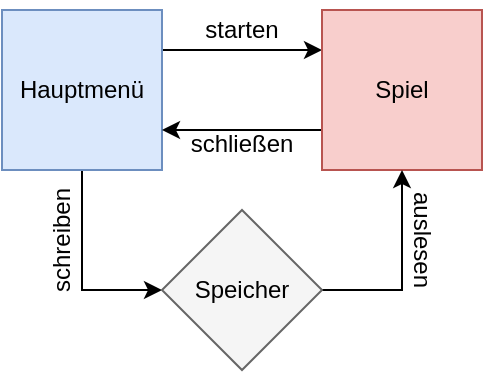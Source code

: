 <mxfile version="20.6.2" type="github">
  <diagram id="gJQmC2m-UQPg0cxTNWhT" name="Seite-1">
    <mxGraphModel dx="962" dy="531" grid="0" gridSize="10" guides="1" tooltips="1" connect="1" arrows="1" fold="1" page="1" pageScale="1" pageWidth="827" pageHeight="1169" math="0" shadow="0">
      <root>
        <mxCell id="0" />
        <mxCell id="1" parent="0" />
        <mxCell id="jdjC4HxTsvZZCqRnrzq8-2" value="" style="rounded=0;whiteSpace=wrap;html=1;" parent="1" vertex="1">
          <mxGeometry x="140" y="160" width="80" height="80" as="geometry" />
        </mxCell>
        <mxCell id="sMrjut72VxcTqAaC-SZ0-1" style="edgeStyle=orthogonalEdgeStyle;rounded=0;orthogonalLoop=1;jettySize=auto;html=1;entryX=0;entryY=0.25;entryDx=0;entryDy=0;exitX=1;exitY=0.25;exitDx=0;exitDy=0;" edge="1" parent="1" source="jdjC4HxTsvZZCqRnrzq8-5" target="jdjC4HxTsvZZCqRnrzq8-18">
          <mxGeometry relative="1" as="geometry">
            <mxPoint x="300" y="200" as="targetPoint" />
          </mxGeometry>
        </mxCell>
        <mxCell id="sMrjut72VxcTqAaC-SZ0-3" style="edgeStyle=orthogonalEdgeStyle;rounded=0;orthogonalLoop=1;jettySize=auto;html=1;entryX=0;entryY=0.5;entryDx=0;entryDy=0;" edge="1" parent="1" source="jdjC4HxTsvZZCqRnrzq8-5" target="jdjC4HxTsvZZCqRnrzq8-20">
          <mxGeometry relative="1" as="geometry">
            <mxPoint x="200" y="300" as="targetPoint" />
          </mxGeometry>
        </mxCell>
        <mxCell id="jdjC4HxTsvZZCqRnrzq8-5" value="Hauptmenü" style="text;html=1;strokeColor=#6c8ebf;fillColor=#dae8fc;align=center;verticalAlign=middle;whiteSpace=wrap;rounded=0;" parent="1" vertex="1">
          <mxGeometry x="140" y="160" width="80" height="80" as="geometry" />
        </mxCell>
        <mxCell id="sMrjut72VxcTqAaC-SZ0-2" style="edgeStyle=orthogonalEdgeStyle;rounded=0;orthogonalLoop=1;jettySize=auto;html=1;entryX=1;entryY=0.75;entryDx=0;entryDy=0;exitX=0;exitY=0.75;exitDx=0;exitDy=0;" edge="1" parent="1" source="jdjC4HxTsvZZCqRnrzq8-18" target="jdjC4HxTsvZZCqRnrzq8-5">
          <mxGeometry relative="1" as="geometry" />
        </mxCell>
        <mxCell id="jdjC4HxTsvZZCqRnrzq8-18" value="" style="rounded=0;whiteSpace=wrap;html=1;fillColor=#f8cecc;strokeColor=#b85450;" parent="1" vertex="1">
          <mxGeometry x="300" y="160" width="80" height="80" as="geometry" />
        </mxCell>
        <mxCell id="sMrjut72VxcTqAaC-SZ0-19" style="edgeStyle=orthogonalEdgeStyle;rounded=0;orthogonalLoop=1;jettySize=auto;html=1;entryX=0.5;entryY=1;entryDx=0;entryDy=0;" edge="1" parent="1" source="jdjC4HxTsvZZCqRnrzq8-20" target="jdjC4HxTsvZZCqRnrzq8-18">
          <mxGeometry relative="1" as="geometry">
            <Array as="points">
              <mxPoint x="340" y="300" />
            </Array>
          </mxGeometry>
        </mxCell>
        <mxCell id="jdjC4HxTsvZZCqRnrzq8-20" value="" style="rhombus;whiteSpace=wrap;html=1;fillColor=#f5f5f5;fontColor=#333333;strokeColor=#666666;" parent="1" vertex="1">
          <mxGeometry x="220" y="260" width="80" height="80" as="geometry" />
        </mxCell>
        <mxCell id="jdjC4HxTsvZZCqRnrzq8-27" value="Spiel" style="text;html=1;strokeColor=none;fillColor=none;align=center;verticalAlign=middle;whiteSpace=wrap;rounded=0;" parent="1" vertex="1">
          <mxGeometry x="310" y="185" width="60" height="30" as="geometry" />
        </mxCell>
        <mxCell id="jdjC4HxTsvZZCqRnrzq8-28" value="Speicher" style="text;html=1;strokeColor=none;fillColor=none;align=center;verticalAlign=middle;whiteSpace=wrap;rounded=0;" parent="1" vertex="1">
          <mxGeometry x="230" y="285" width="60" height="30" as="geometry" />
        </mxCell>
        <mxCell id="sMrjut72VxcTqAaC-SZ0-14" value="auslesen" style="text;html=1;strokeColor=none;fillColor=none;align=center;verticalAlign=middle;whiteSpace=wrap;rounded=0;rotation=90;" vertex="1" parent="1">
          <mxGeometry x="320" y="260" width="60" height="30" as="geometry" />
        </mxCell>
        <mxCell id="sMrjut72VxcTqAaC-SZ0-15" value="schreiben" style="text;html=1;strokeColor=none;fillColor=none;align=center;verticalAlign=middle;whiteSpace=wrap;rounded=0;rotation=-90;" vertex="1" parent="1">
          <mxGeometry x="140" y="260" width="60" height="30" as="geometry" />
        </mxCell>
        <mxCell id="sMrjut72VxcTqAaC-SZ0-20" value="starten" style="text;html=1;strokeColor=none;fillColor=none;align=center;verticalAlign=middle;whiteSpace=wrap;rounded=0;" vertex="1" parent="1">
          <mxGeometry x="230" y="155" width="60" height="30" as="geometry" />
        </mxCell>
        <mxCell id="sMrjut72VxcTqAaC-SZ0-21" value="schließen" style="text;html=1;strokeColor=none;fillColor=none;align=center;verticalAlign=middle;whiteSpace=wrap;rounded=0;" vertex="1" parent="1">
          <mxGeometry x="230" y="212" width="60" height="30" as="geometry" />
        </mxCell>
      </root>
    </mxGraphModel>
  </diagram>
</mxfile>
